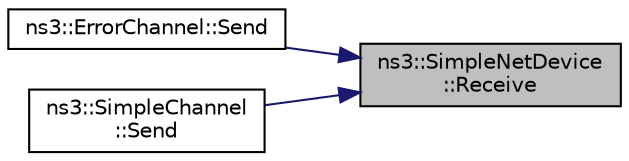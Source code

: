 digraph "ns3::SimpleNetDevice::Receive"
{
 // LATEX_PDF_SIZE
  edge [fontname="Helvetica",fontsize="10",labelfontname="Helvetica",labelfontsize="10"];
  node [fontname="Helvetica",fontsize="10",shape=record];
  rankdir="RL";
  Node1 [label="ns3::SimpleNetDevice\l::Receive",height=0.2,width=0.4,color="black", fillcolor="grey75", style="filled", fontcolor="black",tooltip="Receive a packet from a connected SimpleChannel."];
  Node1 -> Node2 [dir="back",color="midnightblue",fontsize="10",style="solid",fontname="Helvetica"];
  Node2 [label="ns3::ErrorChannel::Send",height=0.2,width=0.4,color="black", fillcolor="white", style="filled",URL="$classns3_1_1_error_channel.html#a9bf289445c6da2b659ebbc46193c824e",tooltip="A packet is sent by a net device."];
  Node1 -> Node3 [dir="back",color="midnightblue",fontsize="10",style="solid",fontname="Helvetica"];
  Node3 [label="ns3::SimpleChannel\l::Send",height=0.2,width=0.4,color="black", fillcolor="white", style="filled",URL="$classns3_1_1_simple_channel.html#af454a78269793a4473f2cf69e0bc5676",tooltip="A packet is sent by a net device."];
}
